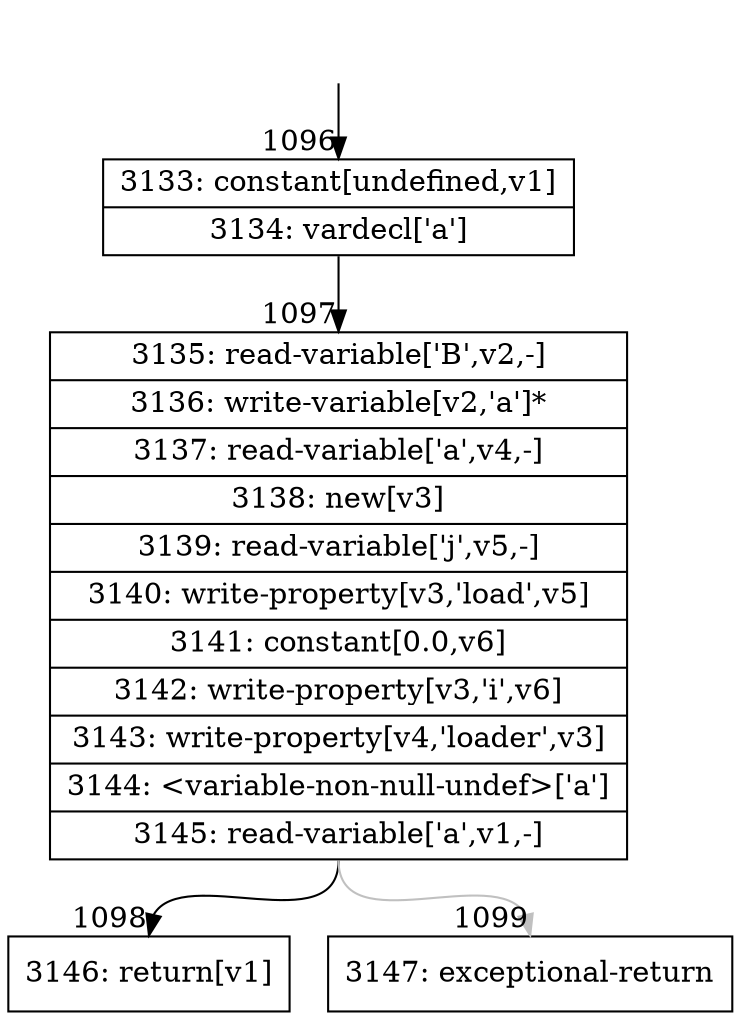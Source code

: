 digraph {
rankdir="TD"
BB_entry94[shape=none,label=""];
BB_entry94 -> BB1096 [tailport=s, headport=n, headlabel="    1096"]
BB1096 [shape=record label="{3133: constant[undefined,v1]|3134: vardecl['a']}" ] 
BB1096 -> BB1097 [tailport=s, headport=n, headlabel="      1097"]
BB1097 [shape=record label="{3135: read-variable['B',v2,-]|3136: write-variable[v2,'a']*|3137: read-variable['a',v4,-]|3138: new[v3]|3139: read-variable['j',v5,-]|3140: write-property[v3,'load',v5]|3141: constant[0.0,v6]|3142: write-property[v3,'i',v6]|3143: write-property[v4,'loader',v3]|3144: \<variable-non-null-undef\>['a']|3145: read-variable['a',v1,-]}" ] 
BB1097 -> BB1098 [tailport=s, headport=n, headlabel="      1098"]
BB1097 -> BB1099 [tailport=s, headport=n, color=gray, headlabel="      1099"]
BB1098 [shape=record label="{3146: return[v1]}" ] 
BB1099 [shape=record label="{3147: exceptional-return}" ] 
//#$~ 845
}
